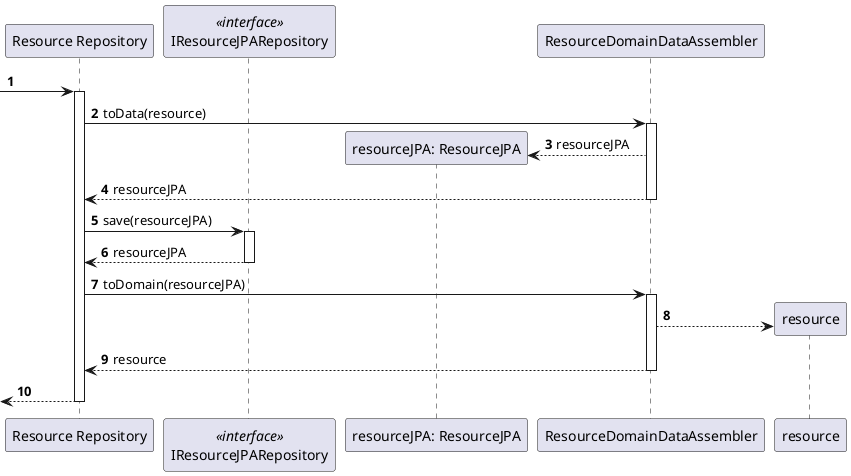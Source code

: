 @startuml
'https://plantuml.com/sequence-diagram

participant "Resource Repository" as repoResource
participant "IResourceJPARepository" as resourceJPARepo <<interface>>
participant "resourceJPA: ResourceJPA" as resourceJPA
participant "ResourceDomainDataAssembler" as resourceAssembler



autonumber

[-> repoResource
activate repoResource
repoResource -> resourceAssembler : toData(resource)
activate resourceAssembler
resourceAssembler --> resourceJPA** : resourceJPA

resourceAssembler--> repoResource : resourceJPA
deactivate resourceAssembler

repoResource ->resourceJPARepo: save(resourceJPA)
activate resourceJPARepo
resourceJPARepo --> repoResource : resourceJPA
deactivate resourceJPARepo
repoResource -> resourceAssembler : toDomain(resourceJPA)
activate resourceAssembler
resourceAssembler-->resource**
resourceAssembler-->repoResource : resource
deactivate resourceAssembler
[<-- repoResource
deactivate repoResource

@enduml